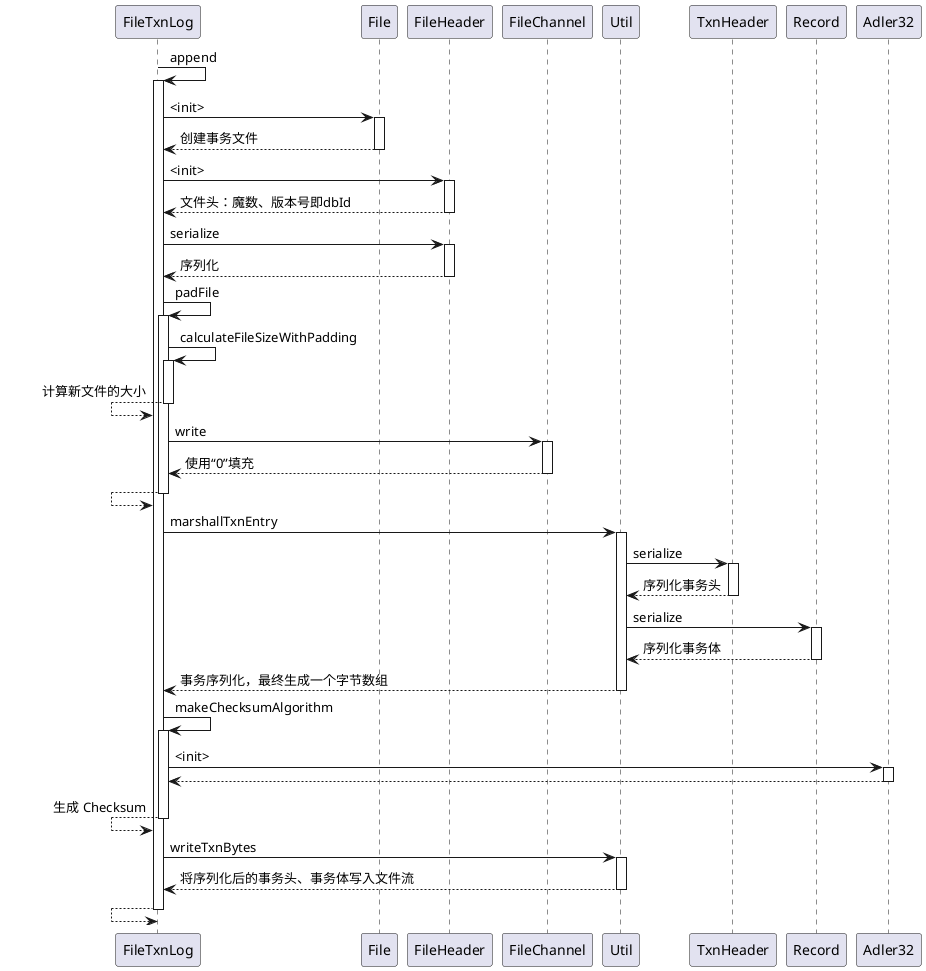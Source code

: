 @startuml


FileTxnLog->FileTxnLog:append
activate FileTxnLog

    FileTxnLog->File:<init>
    activate File
    FileTxnLog<--File:创建事务文件
    deactivate File

    FileTxnLog->FileHeader:<init>
    activate FileHeader
    FileTxnLog<--FileHeader:文件头：魔数、版本号即dbId
    deactivate FileHeader

    FileTxnLog->FileHeader:serialize
    activate FileHeader
    FileTxnLog<--FileHeader:序列化
    deactivate FileHeader

    FileTxnLog->FileTxnLog:padFile
    activate FileTxnLog
        FileTxnLog->FileTxnLog:calculateFileSizeWithPadding
        activate FileTxnLog
        FileTxnLog<--FileTxnLog:计算新文件的大小
        deactivate FileTxnLog

        FileTxnLog->FileChannel:write
        activate FileChannel
        FileTxnLog<--FileChannel:使用“0”填充
        deactivate FileChannel

    FileTxnLog<--FileTxnLog:
    deactivate FileTxnLog

    FileTxnLog->Util:marshallTxnEntry
    activate Util
        Util->TxnHeader:serialize
        activate TxnHeader
        Util<--TxnHeader:序列化事务头
        deactivate TxnHeader
        Util->Record:serialize
        activate Record
        Util<--Record:序列化事务体
        deactivate Record
    FileTxnLog<--Util:事务序列化，最终生成一个字节数组
    deactivate Util

    FileTxnLog->FileTxnLog:makeChecksumAlgorithm
    activate FileTxnLog
        FileTxnLog->Adler32:<init>
        activate Adler32
        FileTxnLog<--Adler32:
        deactivate Adler32
    FileTxnLog<--FileTxnLog:生成 Checksum
    deactivate FileTxnLog

    FileTxnLog->Util:writeTxnBytes
    activate Util

    FileTxnLog<--Util:将序列化后的事务头、事务体写入文件流
    deactivate Util


FileTxnLog<--FileTxnLog:
deactivate FileTxnLog


@enduml
